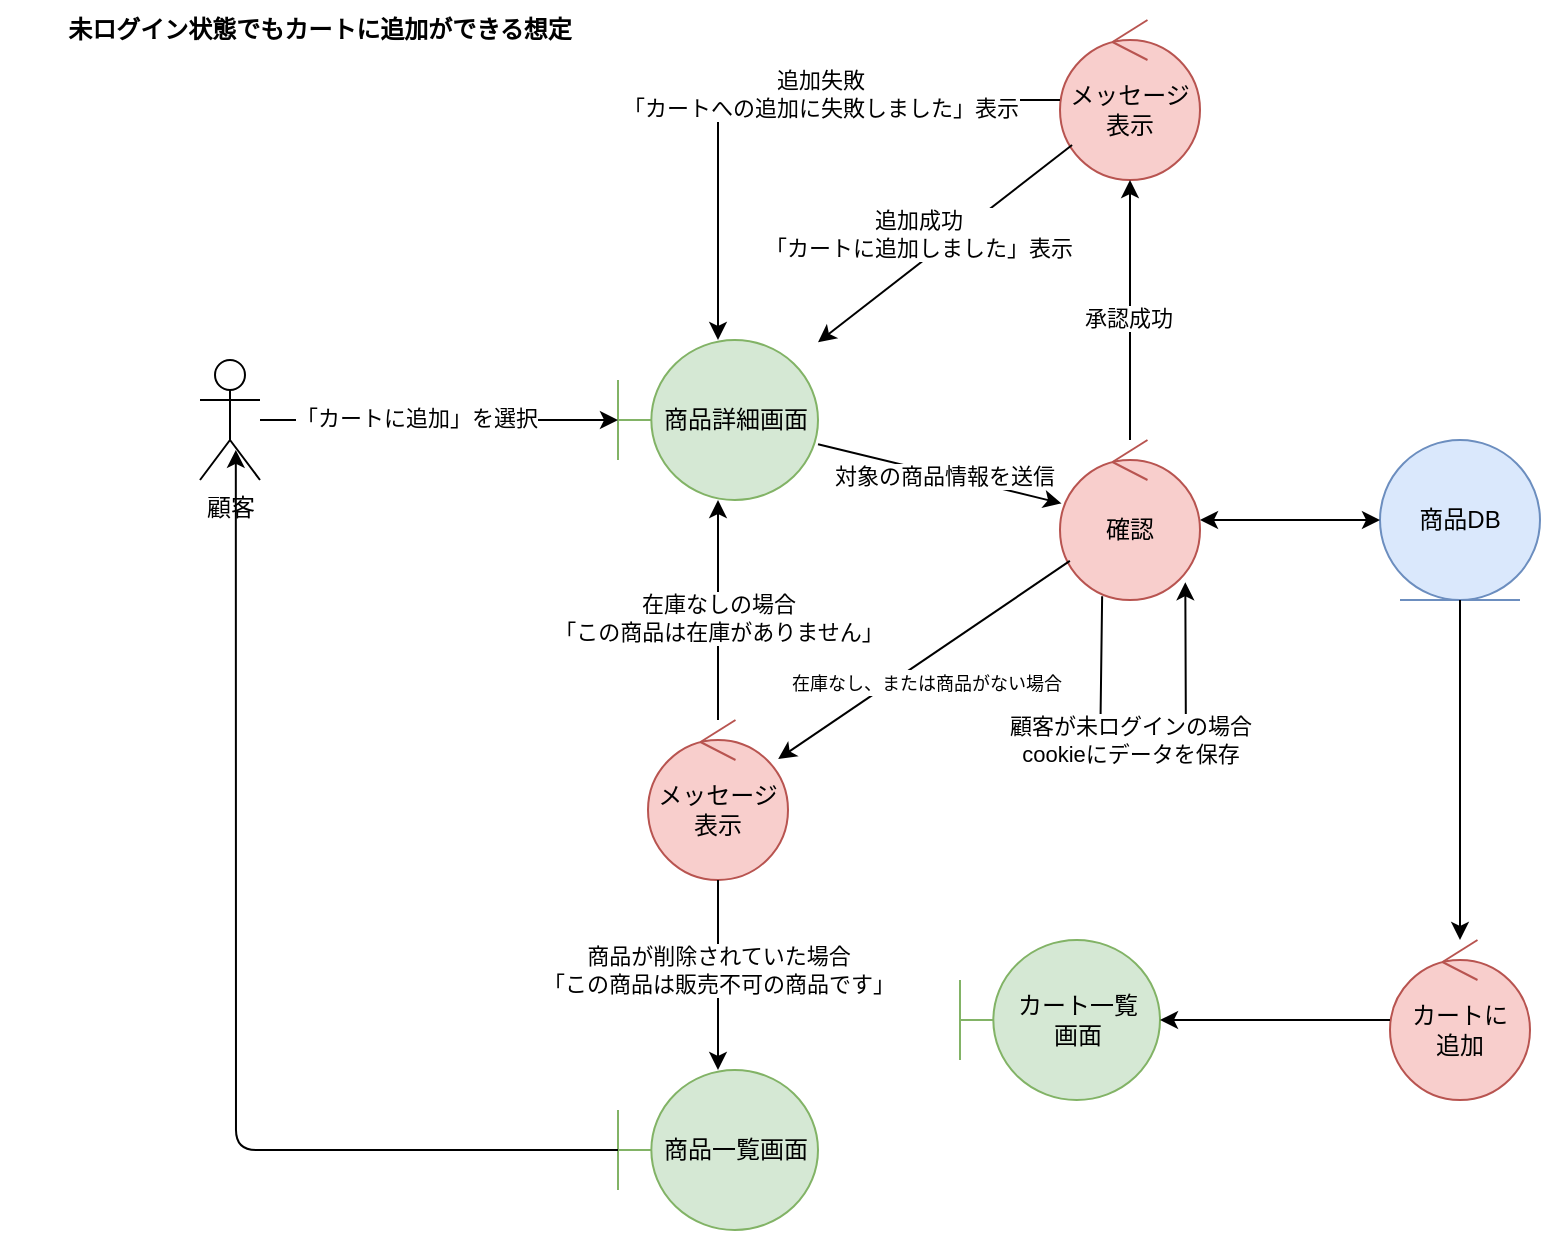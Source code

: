 <mxfile>
    <diagram id="sZ1b5ORBy8N2IJUaAmFC" name="ページ1">
        <mxGraphModel dx="1616" dy="931" grid="1" gridSize="10" guides="1" tooltips="1" connect="1" arrows="1" fold="1" page="1" pageScale="1" pageWidth="827" pageHeight="1169" math="0" shadow="0">
            <root>
                <mxCell id="0"/>
                <mxCell id="1" parent="0"/>
                <mxCell id="2" value="顧客" style="shape=umlActor;verticalLabelPosition=bottom;verticalAlign=top;html=1;outlineConnect=0;" parent="1" vertex="1">
                    <mxGeometry x="120" y="190" width="30" height="60" as="geometry"/>
                </mxCell>
                <mxCell id="3" value="商品詳細画面" style="shape=umlBoundary;whiteSpace=wrap;html=1;fillColor=#d5e8d4;strokeColor=#82b366;" parent="1" vertex="1">
                    <mxGeometry x="329" y="180" width="100" height="80" as="geometry"/>
                </mxCell>
                <mxCell id="4" value="" style="endArrow=classic;html=1;" parent="1" source="2" target="3" edge="1">
                    <mxGeometry width="50" height="50" relative="1" as="geometry">
                        <mxPoint x="290" y="210" as="sourcePoint"/>
                        <mxPoint x="340" y="160" as="targetPoint"/>
                    </mxGeometry>
                </mxCell>
                <mxCell id="5" value="「カートに追加」を選択" style="edgeLabel;html=1;align=center;verticalAlign=middle;resizable=0;points=[];" parent="4" vertex="1" connectable="0">
                    <mxGeometry x="-0.135" y="1" relative="1" as="geometry">
                        <mxPoint as="offset"/>
                    </mxGeometry>
                </mxCell>
                <mxCell id="6" value="未ログイン状態でもカートに追加ができる想定" style="text;html=1;align=center;verticalAlign=middle;whiteSpace=wrap;rounded=0;fontStyle=1" parent="1" vertex="1">
                    <mxGeometry x="20" y="10" width="320" height="30" as="geometry"/>
                </mxCell>
                <mxCell id="8" value="" style="endArrow=classic;html=1;" parent="1" source="3" target="9" edge="1">
                    <mxGeometry width="50" height="50" relative="1" as="geometry">
                        <mxPoint x="570" y="290" as="sourcePoint"/>
                        <mxPoint x="551.539" y="209.011" as="targetPoint"/>
                    </mxGeometry>
                </mxCell>
                <mxCell id="10" value="対象の商品情報を送信" style="edgeLabel;html=1;align=center;verticalAlign=middle;resizable=0;points=[];" parent="8" vertex="1" connectable="0">
                    <mxGeometry x="0.028" relative="1" as="geometry">
                        <mxPoint as="offset"/>
                    </mxGeometry>
                </mxCell>
                <mxCell id="9" value="確認" style="ellipse;shape=umlControl;whiteSpace=wrap;html=1;fillColor=#f8cecc;strokeColor=#b85450;" parent="1" vertex="1">
                    <mxGeometry x="550" y="230" width="70" height="80" as="geometry"/>
                </mxCell>
                <mxCell id="11" value="商品DB" style="ellipse;shape=umlEntity;whiteSpace=wrap;html=1;fillColor=#dae8fc;strokeColor=#6c8ebf;" parent="1" vertex="1">
                    <mxGeometry x="710" y="230" width="80" height="80" as="geometry"/>
                </mxCell>
                <mxCell id="13" value="" style="endArrow=classic;startArrow=classic;html=1;" parent="1" source="11" target="9" edge="1">
                    <mxGeometry width="50" height="50" relative="1" as="geometry">
                        <mxPoint x="630" y="410" as="sourcePoint"/>
                        <mxPoint x="680" y="360" as="targetPoint"/>
                    </mxGeometry>
                </mxCell>
                <mxCell id="14" value="メッセージ表示" style="ellipse;shape=umlControl;whiteSpace=wrap;html=1;fillColor=#f8cecc;strokeColor=#b85450;" parent="1" vertex="1">
                    <mxGeometry x="550" y="20" width="70" height="80" as="geometry"/>
                </mxCell>
                <mxCell id="15" value="" style="endArrow=classic;html=1;" parent="1" source="9" target="14" edge="1">
                    <mxGeometry width="50" height="50" relative="1" as="geometry">
                        <mxPoint x="490" y="400" as="sourcePoint"/>
                        <mxPoint x="540" y="350" as="targetPoint"/>
                    </mxGeometry>
                </mxCell>
                <mxCell id="18" value="承認成功" style="edgeLabel;html=1;align=center;verticalAlign=middle;resizable=0;points=[];" parent="15" vertex="1" connectable="0">
                    <mxGeometry x="-0.047" relative="1" as="geometry">
                        <mxPoint x="-1" y="1" as="offset"/>
                    </mxGeometry>
                </mxCell>
                <mxCell id="16" value="" style="endArrow=classic;html=1;" parent="1" source="14" target="3" edge="1">
                    <mxGeometry width="50" height="50" relative="1" as="geometry">
                        <mxPoint x="480" y="410" as="sourcePoint"/>
                        <mxPoint x="530" y="360" as="targetPoint"/>
                    </mxGeometry>
                </mxCell>
                <mxCell id="17" value="&lt;div&gt;追加成功&lt;/div&gt;「カートに追加しました」表示" style="edgeLabel;html=1;align=center;verticalAlign=middle;resizable=0;points=[];" parent="16" vertex="1" connectable="0">
                    <mxGeometry x="-0.131" y="2" relative="1" as="geometry">
                        <mxPoint x="-23" as="offset"/>
                    </mxGeometry>
                </mxCell>
                <mxCell id="24" value="カートに&lt;div&gt;追加&lt;/div&gt;" style="ellipse;shape=umlControl;whiteSpace=wrap;html=1;fillColor=#f8cecc;strokeColor=#b85450;" parent="1" vertex="1">
                    <mxGeometry x="715" y="480" width="70" height="80" as="geometry"/>
                </mxCell>
                <mxCell id="26" value="" style="endArrow=classic;html=1;" parent="1" source="11" target="24" edge="1">
                    <mxGeometry width="50" height="50" relative="1" as="geometry">
                        <mxPoint x="540" y="490" as="sourcePoint"/>
                        <mxPoint x="590" y="440" as="targetPoint"/>
                    </mxGeometry>
                </mxCell>
                <mxCell id="27" value="カート一覧&lt;div&gt;画面&lt;/div&gt;" style="shape=umlBoundary;whiteSpace=wrap;html=1;fillColor=#d5e8d4;strokeColor=#82b366;" parent="1" vertex="1">
                    <mxGeometry x="500" y="480" width="100" height="80" as="geometry"/>
                </mxCell>
                <mxCell id="28" value="" style="endArrow=classic;html=1;" parent="1" source="24" target="27" edge="1">
                    <mxGeometry width="50" height="50" relative="1" as="geometry">
                        <mxPoint x="700" y="560" as="sourcePoint"/>
                        <mxPoint x="750" y="510" as="targetPoint"/>
                    </mxGeometry>
                </mxCell>
                <mxCell id="29" value="メッセージ表示" style="ellipse;shape=umlControl;whiteSpace=wrap;html=1;fillColor=#f8cecc;strokeColor=#b85450;" parent="1" vertex="1">
                    <mxGeometry x="344" y="370" width="70" height="80" as="geometry"/>
                </mxCell>
                <mxCell id="30" value="" style="endArrow=classic;html=1;" parent="1" source="9" target="29" edge="1">
                    <mxGeometry width="50" height="50" relative="1" as="geometry">
                        <mxPoint x="490" y="340" as="sourcePoint"/>
                        <mxPoint x="540" y="290" as="targetPoint"/>
                    </mxGeometry>
                </mxCell>
                <mxCell id="31" value="&lt;font style=&quot;font-size: 9px;&quot;&gt;在庫なし、または商品がない場合&lt;/font&gt;" style="edgeLabel;html=1;align=center;verticalAlign=middle;resizable=0;points=[];" parent="30" vertex="1" connectable="0">
                    <mxGeometry x="-0.137" y="-2" relative="1" as="geometry">
                        <mxPoint x="-8" y="19" as="offset"/>
                    </mxGeometry>
                </mxCell>
                <mxCell id="32" value="" style="endArrow=classic;html=1;" parent="1" source="29" target="3" edge="1">
                    <mxGeometry width="50" height="50" relative="1" as="geometry">
                        <mxPoint x="490" y="340" as="sourcePoint"/>
                        <mxPoint x="540" y="290" as="targetPoint"/>
                    </mxGeometry>
                </mxCell>
                <mxCell id="33" value="&lt;div&gt;在庫なしの場合&lt;/div&gt;「この商品は在庫がありません」" style="edgeLabel;html=1;align=center;verticalAlign=middle;resizable=0;points=[];" parent="32" vertex="1" connectable="0">
                    <mxGeometry x="-0.062" relative="1" as="geometry">
                        <mxPoint as="offset"/>
                    </mxGeometry>
                </mxCell>
                <mxCell id="35" value="商品一覧画面" style="shape=umlBoundary;whiteSpace=wrap;html=1;fillColor=#d5e8d4;strokeColor=#82b366;" parent="1" vertex="1">
                    <mxGeometry x="329" y="545" width="100" height="80" as="geometry"/>
                </mxCell>
                <mxCell id="41" value="" style="endArrow=classic;html=1;" parent="1" source="29" target="35" edge="1">
                    <mxGeometry width="50" height="50" relative="1" as="geometry">
                        <mxPoint x="310" y="340" as="sourcePoint"/>
                        <mxPoint x="360" y="290" as="targetPoint"/>
                    </mxGeometry>
                </mxCell>
                <mxCell id="42" value="商品が削除されていた場合&lt;div&gt;「この商品は販売不可の商品です」&lt;/div&gt;" style="edgeLabel;html=1;align=center;verticalAlign=middle;resizable=0;points=[];" parent="41" vertex="1" connectable="0">
                    <mxGeometry x="-0.348" y="1" relative="1" as="geometry">
                        <mxPoint x="-1" y="14" as="offset"/>
                    </mxGeometry>
                </mxCell>
                <mxCell id="43" value="" style="endArrow=classic;html=1;entryX=0.597;entryY=0.749;entryDx=0;entryDy=0;entryPerimeter=0;" parent="1" source="35" target="2" edge="1">
                    <mxGeometry width="50" height="50" relative="1" as="geometry">
                        <mxPoint x="340" y="400" as="sourcePoint"/>
                        <mxPoint x="390" y="350" as="targetPoint"/>
                        <Array as="points">
                            <mxPoint x="138" y="585"/>
                        </Array>
                    </mxGeometry>
                </mxCell>
                <mxCell id="44" value="" style="endArrow=classic;html=1;" parent="1" source="14" target="3" edge="1">
                    <mxGeometry width="50" height="50" relative="1" as="geometry">
                        <mxPoint x="430" y="350" as="sourcePoint"/>
                        <mxPoint x="480" y="300" as="targetPoint"/>
                        <Array as="points">
                            <mxPoint x="379" y="60"/>
                        </Array>
                    </mxGeometry>
                </mxCell>
                <mxCell id="45" value="追加失敗&lt;div&gt;「カートへの追加に失敗しました」表示&lt;/div&gt;" style="edgeLabel;html=1;align=center;verticalAlign=middle;resizable=0;points=[];" parent="44" vertex="1" connectable="0">
                    <mxGeometry x="-0.173" y="-3" relative="1" as="geometry">
                        <mxPoint as="offset"/>
                    </mxGeometry>
                </mxCell>
                <mxCell id="47" value="" style="endArrow=classic;html=1;exitX=0.301;exitY=0.977;exitDx=0;exitDy=0;exitPerimeter=0;entryX=0.895;entryY=0.889;entryDx=0;entryDy=0;entryPerimeter=0;" parent="1" source="9" target="9" edge="1">
                    <mxGeometry width="50" height="50" relative="1" as="geometry">
                        <mxPoint x="550" y="340" as="sourcePoint"/>
                        <mxPoint x="619" y="290" as="targetPoint"/>
                        <Array as="points">
                            <mxPoint x="570" y="390"/>
                            <mxPoint x="600" y="390"/>
                            <mxPoint x="613" y="390"/>
                        </Array>
                    </mxGeometry>
                </mxCell>
                <mxCell id="48" value="&lt;div&gt;顧客が未ログインの場合&lt;/div&gt;cookieにデータを保存" style="edgeLabel;html=1;align=center;verticalAlign=middle;resizable=0;points=[];" parent="47" vertex="1" connectable="0">
                    <mxGeometry x="-0.069" y="-3" relative="1" as="geometry">
                        <mxPoint x="-3" y="-13" as="offset"/>
                    </mxGeometry>
                </mxCell>
            </root>
        </mxGraphModel>
    </diagram>
</mxfile>